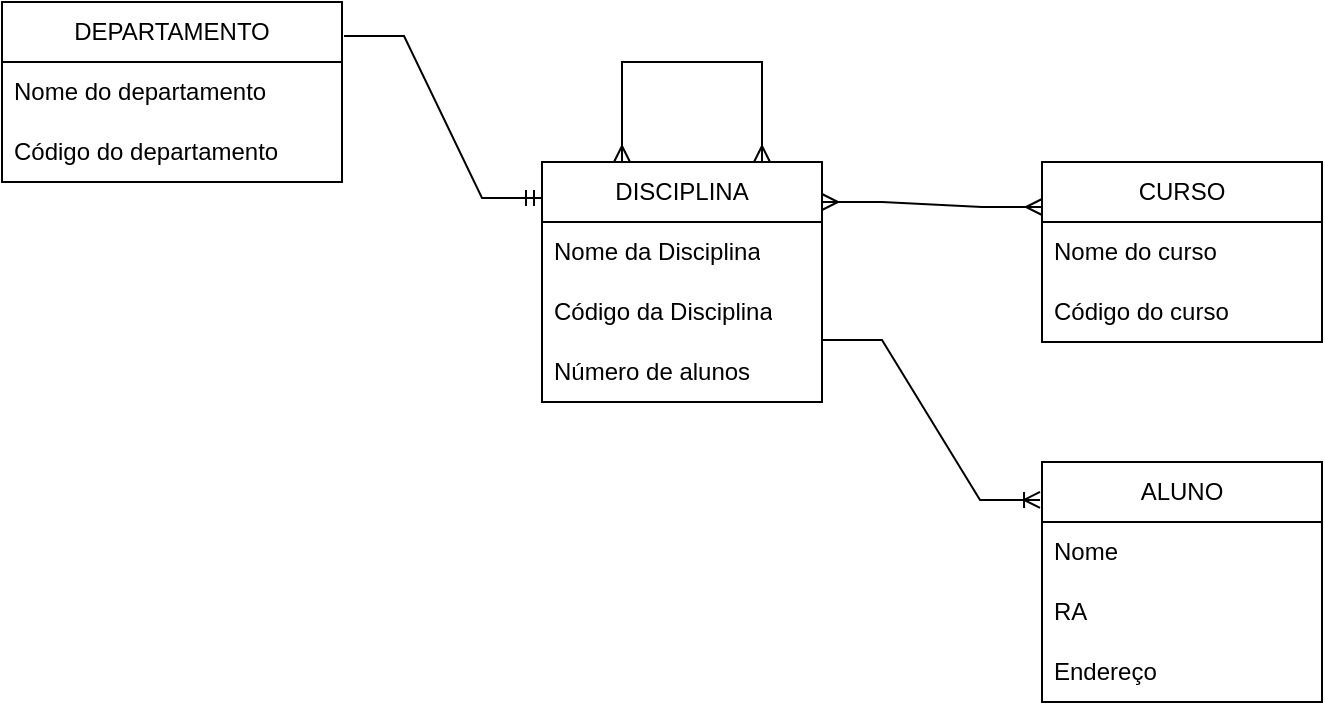 <mxfile version="21.0.6" type="github">
  <diagram name="Página-1" id="uEFTZ6QQuArVf-aW-T_A">
    <mxGraphModel dx="1707" dy="452" grid="1" gridSize="10" guides="1" tooltips="1" connect="1" arrows="1" fold="1" page="1" pageScale="1" pageWidth="827" pageHeight="1169" math="0" shadow="0">
      <root>
        <mxCell id="0" />
        <mxCell id="1" parent="0" />
        <mxCell id="VFQpSRgNGcJ322Tnti3l-1" value="ALUNO" style="swimlane;fontStyle=0;childLayout=stackLayout;horizontal=1;startSize=30;horizontalStack=0;resizeParent=1;resizeParentMax=0;resizeLast=0;collapsible=1;marginBottom=0;whiteSpace=wrap;html=1;" vertex="1" parent="1">
          <mxGeometry x="310" y="610" width="140" height="120" as="geometry" />
        </mxCell>
        <mxCell id="VFQpSRgNGcJ322Tnti3l-2" value="Nome" style="text;strokeColor=none;fillColor=none;align=left;verticalAlign=middle;spacingLeft=4;spacingRight=4;overflow=hidden;points=[[0,0.5],[1,0.5]];portConstraint=eastwest;rotatable=0;whiteSpace=wrap;html=1;" vertex="1" parent="VFQpSRgNGcJ322Tnti3l-1">
          <mxGeometry y="30" width="140" height="30" as="geometry" />
        </mxCell>
        <mxCell id="VFQpSRgNGcJ322Tnti3l-3" value="RA" style="text;strokeColor=none;fillColor=none;align=left;verticalAlign=middle;spacingLeft=4;spacingRight=4;overflow=hidden;points=[[0,0.5],[1,0.5]];portConstraint=eastwest;rotatable=0;whiteSpace=wrap;html=1;" vertex="1" parent="VFQpSRgNGcJ322Tnti3l-1">
          <mxGeometry y="60" width="140" height="30" as="geometry" />
        </mxCell>
        <mxCell id="VFQpSRgNGcJ322Tnti3l-4" value="Endereço" style="text;strokeColor=none;fillColor=none;align=left;verticalAlign=middle;spacingLeft=4;spacingRight=4;overflow=hidden;points=[[0,0.5],[1,0.5]];portConstraint=eastwest;rotatable=0;whiteSpace=wrap;html=1;" vertex="1" parent="VFQpSRgNGcJ322Tnti3l-1">
          <mxGeometry y="90" width="140" height="30" as="geometry" />
        </mxCell>
        <mxCell id="VFQpSRgNGcJ322Tnti3l-5" value="CURSO" style="swimlane;fontStyle=0;childLayout=stackLayout;horizontal=1;startSize=30;horizontalStack=0;resizeParent=1;resizeParentMax=0;resizeLast=0;collapsible=1;marginBottom=0;whiteSpace=wrap;html=1;" vertex="1" parent="1">
          <mxGeometry x="310" y="460" width="140" height="90" as="geometry" />
        </mxCell>
        <mxCell id="VFQpSRgNGcJ322Tnti3l-6" value="Nome do curso" style="text;strokeColor=none;fillColor=none;align=left;verticalAlign=middle;spacingLeft=4;spacingRight=4;overflow=hidden;points=[[0,0.5],[1,0.5]];portConstraint=eastwest;rotatable=0;whiteSpace=wrap;html=1;" vertex="1" parent="VFQpSRgNGcJ322Tnti3l-5">
          <mxGeometry y="30" width="140" height="30" as="geometry" />
        </mxCell>
        <mxCell id="VFQpSRgNGcJ322Tnti3l-7" value="Código do curso" style="text;strokeColor=none;fillColor=none;align=left;verticalAlign=middle;spacingLeft=4;spacingRight=4;overflow=hidden;points=[[0,0.5],[1,0.5]];portConstraint=eastwest;rotatable=0;whiteSpace=wrap;html=1;" vertex="1" parent="VFQpSRgNGcJ322Tnti3l-5">
          <mxGeometry y="60" width="140" height="30" as="geometry" />
        </mxCell>
        <mxCell id="VFQpSRgNGcJ322Tnti3l-8" value="DISCIPLINA" style="swimlane;fontStyle=0;childLayout=stackLayout;horizontal=1;startSize=30;horizontalStack=0;resizeParent=1;resizeParentMax=0;resizeLast=0;collapsible=1;marginBottom=0;whiteSpace=wrap;html=1;" vertex="1" parent="1">
          <mxGeometry x="60" y="460" width="140" height="120" as="geometry" />
        </mxCell>
        <mxCell id="VFQpSRgNGcJ322Tnti3l-9" value="Nome da Disciplina" style="text;strokeColor=none;fillColor=none;align=left;verticalAlign=middle;spacingLeft=4;spacingRight=4;overflow=hidden;points=[[0,0.5],[1,0.5]];portConstraint=eastwest;rotatable=0;whiteSpace=wrap;html=1;" vertex="1" parent="VFQpSRgNGcJ322Tnti3l-8">
          <mxGeometry y="30" width="140" height="30" as="geometry" />
        </mxCell>
        <mxCell id="VFQpSRgNGcJ322Tnti3l-10" value="Código da Disciplina" style="text;strokeColor=none;fillColor=none;align=left;verticalAlign=middle;spacingLeft=4;spacingRight=4;overflow=hidden;points=[[0,0.5],[1,0.5]];portConstraint=eastwest;rotatable=0;whiteSpace=wrap;html=1;" vertex="1" parent="VFQpSRgNGcJ322Tnti3l-8">
          <mxGeometry y="60" width="140" height="30" as="geometry" />
        </mxCell>
        <mxCell id="VFQpSRgNGcJ322Tnti3l-11" value="Número de alunos" style="text;strokeColor=none;fillColor=none;align=left;verticalAlign=middle;spacingLeft=4;spacingRight=4;overflow=hidden;points=[[0,0.5],[1,0.5]];portConstraint=eastwest;rotatable=0;whiteSpace=wrap;html=1;" vertex="1" parent="VFQpSRgNGcJ322Tnti3l-8">
          <mxGeometry y="90" width="140" height="30" as="geometry" />
        </mxCell>
        <mxCell id="VFQpSRgNGcJ322Tnti3l-12" value="" style="edgeStyle=entityRelationEdgeStyle;fontSize=12;html=1;endArrow=ERmany;startArrow=ERmany;entryX=0;entryY=0.5;entryDx=0;entryDy=0;rounded=0;strokeColor=none;exitX=0;exitY=0.5;exitDx=0;exitDy=0;" edge="1" parent="VFQpSRgNGcJ322Tnti3l-8" source="VFQpSRgNGcJ322Tnti3l-9" target="VFQpSRgNGcJ322Tnti3l-11">
          <mxGeometry width="100" height="100" relative="1" as="geometry">
            <mxPoint x="-50" y="40" as="sourcePoint" />
            <mxPoint x="-65" y="210" as="targetPoint" />
          </mxGeometry>
        </mxCell>
        <mxCell id="VFQpSRgNGcJ322Tnti3l-13" value="DEPARTAMENTO" style="swimlane;fontStyle=0;childLayout=stackLayout;horizontal=1;startSize=30;horizontalStack=0;resizeParent=1;resizeParentMax=0;resizeLast=0;collapsible=1;marginBottom=0;whiteSpace=wrap;html=1;" vertex="1" parent="1">
          <mxGeometry x="-210" y="380" width="170" height="90" as="geometry" />
        </mxCell>
        <mxCell id="VFQpSRgNGcJ322Tnti3l-14" value="Nome do departamento" style="text;strokeColor=none;fillColor=none;align=left;verticalAlign=middle;spacingLeft=4;spacingRight=4;overflow=hidden;points=[[0,0.5],[1,0.5]];portConstraint=eastwest;rotatable=0;whiteSpace=wrap;html=1;" vertex="1" parent="VFQpSRgNGcJ322Tnti3l-13">
          <mxGeometry y="30" width="170" height="30" as="geometry" />
        </mxCell>
        <mxCell id="VFQpSRgNGcJ322Tnti3l-15" value="Código do departamento" style="text;strokeColor=none;fillColor=none;align=left;verticalAlign=middle;spacingLeft=4;spacingRight=4;overflow=hidden;points=[[0,0.5],[1,0.5]];portConstraint=eastwest;rotatable=0;whiteSpace=wrap;html=1;" vertex="1" parent="VFQpSRgNGcJ322Tnti3l-13">
          <mxGeometry y="60" width="170" height="30" as="geometry" />
        </mxCell>
        <mxCell id="VFQpSRgNGcJ322Tnti3l-16" value="" style="edgeStyle=entityRelationEdgeStyle;fontSize=12;html=1;endArrow=ERmandOne;rounded=0;exitX=1.006;exitY=0.189;exitDx=0;exitDy=0;exitPerimeter=0;entryX=0;entryY=0.15;entryDx=0;entryDy=0;entryPerimeter=0;" edge="1" parent="1" source="VFQpSRgNGcJ322Tnti3l-13" target="VFQpSRgNGcJ322Tnti3l-8">
          <mxGeometry width="100" height="100" relative="1" as="geometry">
            <mxPoint x="100" y="690" as="sourcePoint" />
            <mxPoint x="70" y="460" as="targetPoint" />
          </mxGeometry>
        </mxCell>
        <mxCell id="VFQpSRgNGcJ322Tnti3l-17" value="" style="edgeStyle=entityRelationEdgeStyle;fontSize=12;html=1;endArrow=ERmany;startArrow=ERmany;rounded=0;entryX=0;entryY=0.25;entryDx=0;entryDy=0;" edge="1" parent="1" target="VFQpSRgNGcJ322Tnti3l-5">
          <mxGeometry width="100" height="100" relative="1" as="geometry">
            <mxPoint x="200" y="480" as="sourcePoint" />
            <mxPoint x="450" y="430" as="targetPoint" />
          </mxGeometry>
        </mxCell>
        <mxCell id="VFQpSRgNGcJ322Tnti3l-18" value="" style="edgeStyle=entityRelationEdgeStyle;fontSize=12;html=1;endArrow=ERoneToMany;rounded=0;exitX=1;exitY=-0.033;exitDx=0;exitDy=0;exitPerimeter=0;entryX=-0.007;entryY=0.158;entryDx=0;entryDy=0;entryPerimeter=0;" edge="1" parent="1" source="VFQpSRgNGcJ322Tnti3l-11" target="VFQpSRgNGcJ322Tnti3l-1">
          <mxGeometry width="100" height="100" relative="1" as="geometry">
            <mxPoint x="210" y="720" as="sourcePoint" />
            <mxPoint x="310" y="620" as="targetPoint" />
          </mxGeometry>
        </mxCell>
        <mxCell id="VFQpSRgNGcJ322Tnti3l-19" value="" style="edgeStyle=orthogonalEdgeStyle;fontSize=12;html=1;endArrow=ERmany;startArrow=ERmany;rounded=0;" edge="1" parent="1">
          <mxGeometry width="100" height="100" relative="1" as="geometry">
            <mxPoint x="170" y="460" as="sourcePoint" />
            <mxPoint x="100" y="460" as="targetPoint" />
            <Array as="points">
              <mxPoint x="170" y="410" />
              <mxPoint x="100" y="410" />
            </Array>
          </mxGeometry>
        </mxCell>
      </root>
    </mxGraphModel>
  </diagram>
</mxfile>
